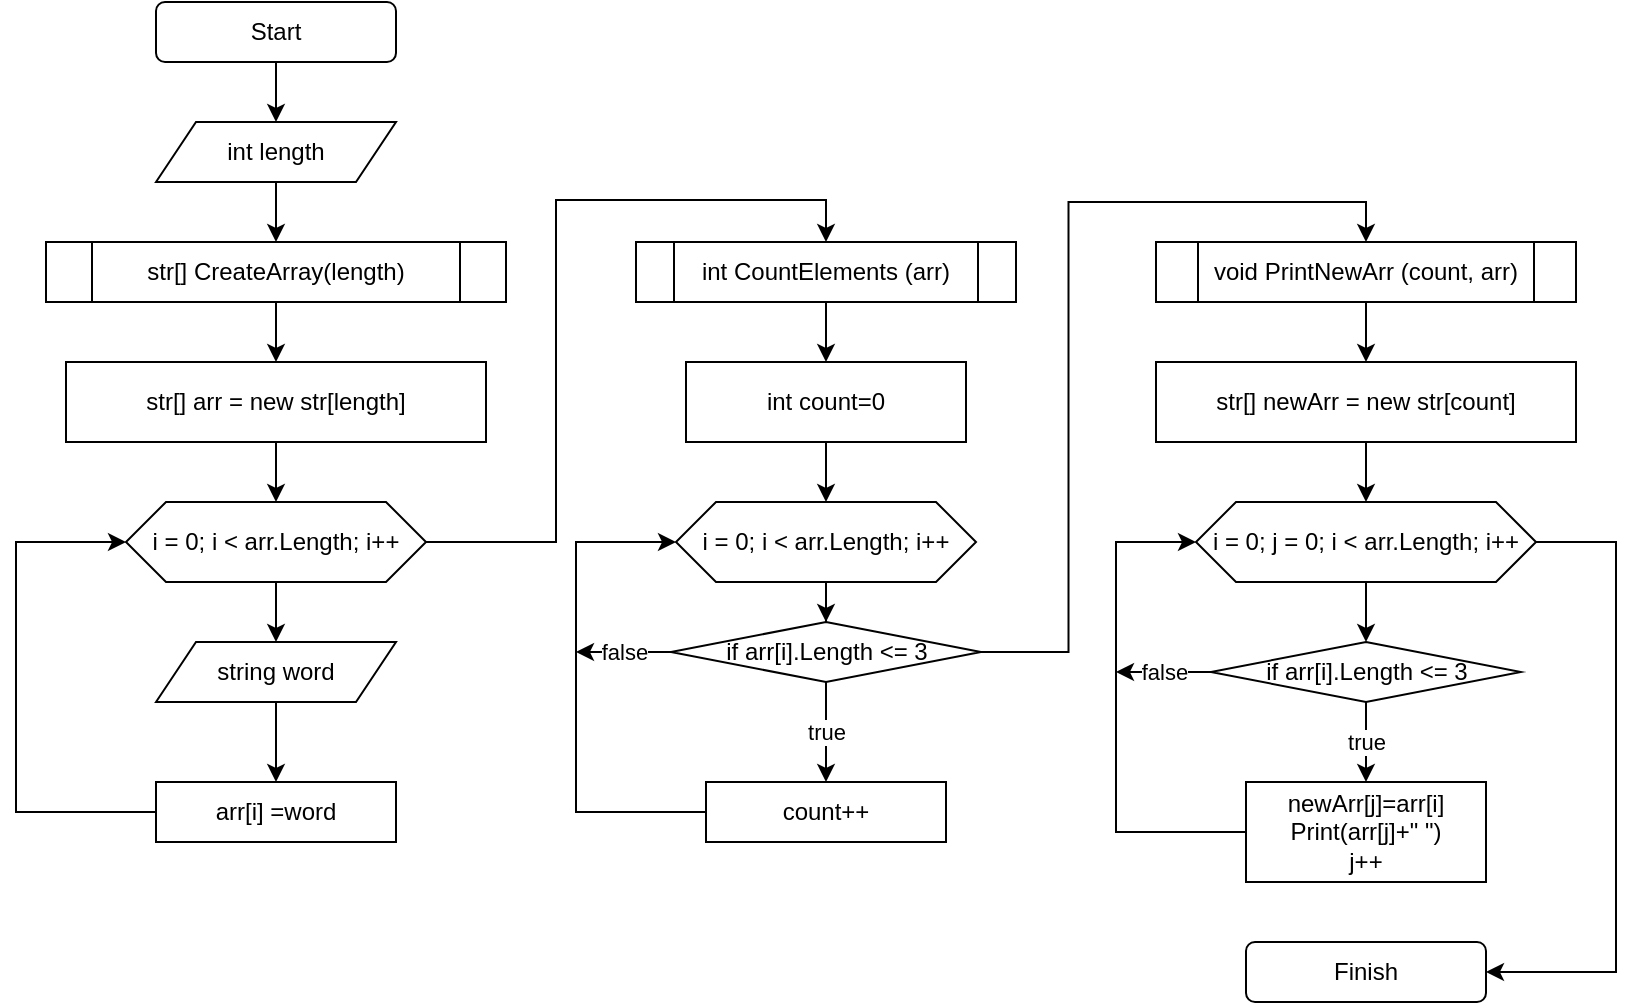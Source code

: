 <mxfile version="21.0.2" type="device"><diagram id="C5RBs43oDa-KdzZeNtuy" name="Page-1"><mxGraphModel dx="1354" dy="616" grid="1" gridSize="10" guides="1" tooltips="1" connect="1" arrows="1" fold="1" page="1" pageScale="1" pageWidth="827" pageHeight="1169" math="0" shadow="0"><root><mxCell id="WIyWlLk6GJQsqaUBKTNV-0"/><mxCell id="WIyWlLk6GJQsqaUBKTNV-1" parent="WIyWlLk6GJQsqaUBKTNV-0"/><mxCell id="VAmCHI70p-YaHI9gjNDA-6" value="" style="edgeStyle=orthogonalEdgeStyle;rounded=0;orthogonalLoop=1;jettySize=auto;html=1;entryX=0.5;entryY=0;entryDx=0;entryDy=0;" edge="1" parent="WIyWlLk6GJQsqaUBKTNV-1" source="WIyWlLk6GJQsqaUBKTNV-3" target="VAmCHI70p-YaHI9gjNDA-0"><mxGeometry relative="1" as="geometry"/></mxCell><mxCell id="WIyWlLk6GJQsqaUBKTNV-3" value="Start" style="rounded=1;whiteSpace=wrap;html=1;fontSize=12;glass=0;strokeWidth=1;shadow=0;" parent="WIyWlLk6GJQsqaUBKTNV-1" vertex="1"><mxGeometry x="90" y="30" width="120" height="30" as="geometry"/></mxCell><mxCell id="VAmCHI70p-YaHI9gjNDA-8" value="" style="edgeStyle=orthogonalEdgeStyle;rounded=0;orthogonalLoop=1;jettySize=auto;html=1;" edge="1" parent="WIyWlLk6GJQsqaUBKTNV-1" source="VAmCHI70p-YaHI9gjNDA-0" target="VAmCHI70p-YaHI9gjNDA-1"><mxGeometry relative="1" as="geometry"/></mxCell><mxCell id="VAmCHI70p-YaHI9gjNDA-0" value="int&amp;nbsp;length" style="shape=parallelogram;perimeter=parallelogramPerimeter;whiteSpace=wrap;html=1;fixedSize=1;" vertex="1" parent="WIyWlLk6GJQsqaUBKTNV-1"><mxGeometry x="90" y="90" width="120" height="30" as="geometry"/></mxCell><mxCell id="VAmCHI70p-YaHI9gjNDA-9" value="" style="edgeStyle=orthogonalEdgeStyle;rounded=0;orthogonalLoop=1;jettySize=auto;html=1;" edge="1" parent="WIyWlLk6GJQsqaUBKTNV-1" source="VAmCHI70p-YaHI9gjNDA-1" target="VAmCHI70p-YaHI9gjNDA-2"><mxGeometry relative="1" as="geometry"/></mxCell><mxCell id="VAmCHI70p-YaHI9gjNDA-1" value="str[]&amp;nbsp;CreateArray(length)" style="shape=process;whiteSpace=wrap;html=1;backgroundOutline=1;" vertex="1" parent="WIyWlLk6GJQsqaUBKTNV-1"><mxGeometry x="35" y="150" width="230" height="30" as="geometry"/></mxCell><mxCell id="VAmCHI70p-YaHI9gjNDA-10" value="" style="edgeStyle=orthogonalEdgeStyle;rounded=0;orthogonalLoop=1;jettySize=auto;html=1;" edge="1" parent="WIyWlLk6GJQsqaUBKTNV-1" source="VAmCHI70p-YaHI9gjNDA-2" target="VAmCHI70p-YaHI9gjNDA-4"><mxGeometry relative="1" as="geometry"/></mxCell><mxCell id="VAmCHI70p-YaHI9gjNDA-2" value="&lt;span lang=&quot;EN-US&quot;&gt;str[] arr = new str[length]&lt;/span&gt;" style="rounded=0;whiteSpace=wrap;html=1;" vertex="1" parent="WIyWlLk6GJQsqaUBKTNV-1"><mxGeometry x="45" y="210" width="210" height="40" as="geometry"/></mxCell><mxCell id="VAmCHI70p-YaHI9gjNDA-12" value="" style="edgeStyle=orthogonalEdgeStyle;rounded=0;orthogonalLoop=1;jettySize=auto;html=1;" edge="1" parent="WIyWlLk6GJQsqaUBKTNV-1" source="VAmCHI70p-YaHI9gjNDA-4" target="VAmCHI70p-YaHI9gjNDA-11"><mxGeometry relative="1" as="geometry"/></mxCell><mxCell id="VAmCHI70p-YaHI9gjNDA-26" style="edgeStyle=orthogonalEdgeStyle;rounded=0;orthogonalLoop=1;jettySize=auto;html=1;entryX=0.5;entryY=0;entryDx=0;entryDy=0;" edge="1" parent="WIyWlLk6GJQsqaUBKTNV-1" source="VAmCHI70p-YaHI9gjNDA-4" target="VAmCHI70p-YaHI9gjNDA-17"><mxGeometry relative="1" as="geometry"><Array as="points"><mxPoint x="290" y="300"/><mxPoint x="290" y="129"/><mxPoint x="425" y="129"/></Array></mxGeometry></mxCell><mxCell id="VAmCHI70p-YaHI9gjNDA-4" value="&lt;span lang=&quot;EN-US&quot;&gt;i = 0; i &amp;lt; arr.Length; i++&lt;/span&gt;" style="shape=hexagon;perimeter=hexagonPerimeter2;whiteSpace=wrap;html=1;fixedSize=1;" vertex="1" parent="WIyWlLk6GJQsqaUBKTNV-1"><mxGeometry x="75" y="280" width="150" height="40" as="geometry"/></mxCell><mxCell id="VAmCHI70p-YaHI9gjNDA-14" value="" style="edgeStyle=orthogonalEdgeStyle;rounded=0;orthogonalLoop=1;jettySize=auto;html=1;" edge="1" parent="WIyWlLk6GJQsqaUBKTNV-1" source="VAmCHI70p-YaHI9gjNDA-11" target="VAmCHI70p-YaHI9gjNDA-13"><mxGeometry relative="1" as="geometry"/></mxCell><mxCell id="VAmCHI70p-YaHI9gjNDA-11" value="&lt;span lang=&quot;EN-US&quot;&gt;string word&lt;/span&gt;" style="shape=parallelogram;perimeter=parallelogramPerimeter;whiteSpace=wrap;html=1;fixedSize=1;" vertex="1" parent="WIyWlLk6GJQsqaUBKTNV-1"><mxGeometry x="90" y="350" width="120" height="30" as="geometry"/></mxCell><mxCell id="VAmCHI70p-YaHI9gjNDA-13" value="&lt;span lang=&quot;EN-US&quot;&gt;arr[i] =word&lt;/span&gt;" style="rounded=0;whiteSpace=wrap;html=1;" vertex="1" parent="WIyWlLk6GJQsqaUBKTNV-1"><mxGeometry x="90" y="420" width="120" height="30" as="geometry"/></mxCell><mxCell id="VAmCHI70p-YaHI9gjNDA-15" value="" style="endArrow=classic;html=1;rounded=0;exitX=0;exitY=0.5;exitDx=0;exitDy=0;entryX=0;entryY=0.5;entryDx=0;entryDy=0;" edge="1" parent="WIyWlLk6GJQsqaUBKTNV-1" source="VAmCHI70p-YaHI9gjNDA-13" target="VAmCHI70p-YaHI9gjNDA-4"><mxGeometry width="50" height="50" relative="1" as="geometry"><mxPoint x="390" y="270" as="sourcePoint"/><mxPoint x="440" y="220" as="targetPoint"/><Array as="points"><mxPoint x="20" y="435"/><mxPoint x="20" y="300"/></Array></mxGeometry></mxCell><mxCell id="VAmCHI70p-YaHI9gjNDA-16" value="" style="edgeStyle=orthogonalEdgeStyle;rounded=0;orthogonalLoop=1;jettySize=auto;html=1;" edge="1" source="VAmCHI70p-YaHI9gjNDA-17" target="VAmCHI70p-YaHI9gjNDA-19" parent="WIyWlLk6GJQsqaUBKTNV-1"><mxGeometry relative="1" as="geometry"/></mxCell><mxCell id="VAmCHI70p-YaHI9gjNDA-17" value="int CountElements&amp;nbsp;(arr)" style="shape=process;whiteSpace=wrap;html=1;backgroundOutline=1;" vertex="1" parent="WIyWlLk6GJQsqaUBKTNV-1"><mxGeometry x="330" y="150" width="190" height="30" as="geometry"/></mxCell><mxCell id="VAmCHI70p-YaHI9gjNDA-18" value="" style="edgeStyle=orthogonalEdgeStyle;rounded=0;orthogonalLoop=1;jettySize=auto;html=1;" edge="1" source="VAmCHI70p-YaHI9gjNDA-19" target="VAmCHI70p-YaHI9gjNDA-20" parent="WIyWlLk6GJQsqaUBKTNV-1"><mxGeometry relative="1" as="geometry"/></mxCell><mxCell id="VAmCHI70p-YaHI9gjNDA-19" value="&lt;span lang=&quot;EN-US&quot;&gt;int count=0&lt;/span&gt;" style="rounded=0;whiteSpace=wrap;html=1;" vertex="1" parent="WIyWlLk6GJQsqaUBKTNV-1"><mxGeometry x="355" y="210" width="140" height="40" as="geometry"/></mxCell><mxCell id="VAmCHI70p-YaHI9gjNDA-22" value="" style="edgeStyle=orthogonalEdgeStyle;rounded=0;orthogonalLoop=1;jettySize=auto;html=1;" edge="1" parent="WIyWlLk6GJQsqaUBKTNV-1" source="VAmCHI70p-YaHI9gjNDA-20" target="VAmCHI70p-YaHI9gjNDA-21"><mxGeometry relative="1" as="geometry"/></mxCell><mxCell id="VAmCHI70p-YaHI9gjNDA-20" value="&lt;span lang=&quot;EN-US&quot;&gt;i = 0; i &amp;lt; arr.Length; i++&lt;/span&gt;" style="shape=hexagon;perimeter=hexagonPerimeter2;whiteSpace=wrap;html=1;fixedSize=1;" vertex="1" parent="WIyWlLk6GJQsqaUBKTNV-1"><mxGeometry x="350" y="280" width="150" height="40" as="geometry"/></mxCell><mxCell id="VAmCHI70p-YaHI9gjNDA-24" value="true" style="edgeStyle=orthogonalEdgeStyle;rounded=0;orthogonalLoop=1;jettySize=auto;html=1;" edge="1" parent="WIyWlLk6GJQsqaUBKTNV-1" source="VAmCHI70p-YaHI9gjNDA-21" target="VAmCHI70p-YaHI9gjNDA-23"><mxGeometry relative="1" as="geometry"/></mxCell><mxCell id="VAmCHI70p-YaHI9gjNDA-37" style="edgeStyle=orthogonalEdgeStyle;rounded=0;orthogonalLoop=1;jettySize=auto;html=1;entryX=0.5;entryY=0;entryDx=0;entryDy=0;" edge="1" parent="WIyWlLk6GJQsqaUBKTNV-1" source="VAmCHI70p-YaHI9gjNDA-21" target="VAmCHI70p-YaHI9gjNDA-28"><mxGeometry relative="1" as="geometry"/></mxCell><mxCell id="VAmCHI70p-YaHI9gjNDA-43" value="false" style="edgeStyle=orthogonalEdgeStyle;rounded=0;orthogonalLoop=1;jettySize=auto;html=1;" edge="1" parent="WIyWlLk6GJQsqaUBKTNV-1" source="VAmCHI70p-YaHI9gjNDA-21"><mxGeometry relative="1" as="geometry"><mxPoint x="300" y="355" as="targetPoint"/></mxGeometry></mxCell><mxCell id="VAmCHI70p-YaHI9gjNDA-21" value="&lt;span lang=&quot;EN-US&quot;&gt;if arr[i].Length &amp;lt;= 3&lt;/span&gt;" style="rhombus;whiteSpace=wrap;html=1;" vertex="1" parent="WIyWlLk6GJQsqaUBKTNV-1"><mxGeometry x="347.5" y="340" width="155" height="30" as="geometry"/></mxCell><mxCell id="VAmCHI70p-YaHI9gjNDA-25" style="edgeStyle=orthogonalEdgeStyle;rounded=0;orthogonalLoop=1;jettySize=auto;html=1;entryX=0;entryY=0.5;entryDx=0;entryDy=0;" edge="1" parent="WIyWlLk6GJQsqaUBKTNV-1" source="VAmCHI70p-YaHI9gjNDA-23" target="VAmCHI70p-YaHI9gjNDA-20"><mxGeometry relative="1" as="geometry"><Array as="points"><mxPoint x="300" y="435"/><mxPoint x="300" y="300"/></Array></mxGeometry></mxCell><mxCell id="VAmCHI70p-YaHI9gjNDA-23" value="count++" style="whiteSpace=wrap;html=1;" vertex="1" parent="WIyWlLk6GJQsqaUBKTNV-1"><mxGeometry x="365" y="420" width="120" height="30" as="geometry"/></mxCell><mxCell id="VAmCHI70p-YaHI9gjNDA-27" value="" style="edgeStyle=orthogonalEdgeStyle;rounded=0;orthogonalLoop=1;jettySize=auto;html=1;" edge="1" source="VAmCHI70p-YaHI9gjNDA-28" target="VAmCHI70p-YaHI9gjNDA-30" parent="WIyWlLk6GJQsqaUBKTNV-1"><mxGeometry relative="1" as="geometry"/></mxCell><mxCell id="VAmCHI70p-YaHI9gjNDA-28" value="&lt;span lang=&quot;EN-US&quot;&gt;void PrintNewArr (count, arr)&lt;/span&gt;" style="shape=process;whiteSpace=wrap;html=1;backgroundOutline=1;" vertex="1" parent="WIyWlLk6GJQsqaUBKTNV-1"><mxGeometry x="590" y="150" width="210" height="30" as="geometry"/></mxCell><mxCell id="VAmCHI70p-YaHI9gjNDA-29" value="" style="edgeStyle=orthogonalEdgeStyle;rounded=0;orthogonalLoop=1;jettySize=auto;html=1;" edge="1" source="VAmCHI70p-YaHI9gjNDA-30" target="VAmCHI70p-YaHI9gjNDA-32" parent="WIyWlLk6GJQsqaUBKTNV-1"><mxGeometry relative="1" as="geometry"/></mxCell><mxCell id="VAmCHI70p-YaHI9gjNDA-30" value="&lt;span lang=&quot;EN-US&quot;&gt;str[] newArr = new str[count]&lt;/span&gt;" style="rounded=0;whiteSpace=wrap;html=1;" vertex="1" parent="WIyWlLk6GJQsqaUBKTNV-1"><mxGeometry x="590" y="210" width="210" height="40" as="geometry"/></mxCell><mxCell id="VAmCHI70p-YaHI9gjNDA-31" value="" style="edgeStyle=orthogonalEdgeStyle;rounded=0;orthogonalLoop=1;jettySize=auto;html=1;" edge="1" source="VAmCHI70p-YaHI9gjNDA-32" target="VAmCHI70p-YaHI9gjNDA-34" parent="WIyWlLk6GJQsqaUBKTNV-1"><mxGeometry relative="1" as="geometry"/></mxCell><mxCell id="VAmCHI70p-YaHI9gjNDA-32" value="&lt;span lang=&quot;EN-US&quot;&gt;i = 0; j = 0; i &amp;lt; arr.Length; i++&lt;/span&gt;" style="shape=hexagon;perimeter=hexagonPerimeter2;whiteSpace=wrap;html=1;fixedSize=1;" vertex="1" parent="WIyWlLk6GJQsqaUBKTNV-1"><mxGeometry x="610" y="280" width="170" height="40" as="geometry"/></mxCell><mxCell id="VAmCHI70p-YaHI9gjNDA-33" value="true" style="edgeStyle=orthogonalEdgeStyle;rounded=0;orthogonalLoop=1;jettySize=auto;html=1;" edge="1" source="VAmCHI70p-YaHI9gjNDA-34" target="VAmCHI70p-YaHI9gjNDA-36" parent="WIyWlLk6GJQsqaUBKTNV-1"><mxGeometry relative="1" as="geometry"/></mxCell><mxCell id="VAmCHI70p-YaHI9gjNDA-39" style="edgeStyle=orthogonalEdgeStyle;rounded=0;orthogonalLoop=1;jettySize=auto;html=1;entryX=1;entryY=0.5;entryDx=0;entryDy=0;exitX=1;exitY=0.5;exitDx=0;exitDy=0;" edge="1" parent="WIyWlLk6GJQsqaUBKTNV-1" source="VAmCHI70p-YaHI9gjNDA-32" target="VAmCHI70p-YaHI9gjNDA-38"><mxGeometry relative="1" as="geometry"><Array as="points"><mxPoint x="820" y="300"/><mxPoint x="820" y="515"/></Array></mxGeometry></mxCell><mxCell id="VAmCHI70p-YaHI9gjNDA-45" value="false" style="edgeStyle=orthogonalEdgeStyle;rounded=0;orthogonalLoop=1;jettySize=auto;html=1;" edge="1" parent="WIyWlLk6GJQsqaUBKTNV-1" source="VAmCHI70p-YaHI9gjNDA-34"><mxGeometry relative="1" as="geometry"><mxPoint x="570" y="365" as="targetPoint"/></mxGeometry></mxCell><mxCell id="VAmCHI70p-YaHI9gjNDA-34" value="&lt;span lang=&quot;EN-US&quot;&gt;if arr[i].Length &amp;lt;= 3&lt;/span&gt;" style="rhombus;whiteSpace=wrap;html=1;" vertex="1" parent="WIyWlLk6GJQsqaUBKTNV-1"><mxGeometry x="617.5" y="350" width="155" height="30" as="geometry"/></mxCell><mxCell id="VAmCHI70p-YaHI9gjNDA-35" style="edgeStyle=orthogonalEdgeStyle;rounded=0;orthogonalLoop=1;jettySize=auto;html=1;entryX=0;entryY=0.5;entryDx=0;entryDy=0;" edge="1" source="VAmCHI70p-YaHI9gjNDA-36" target="VAmCHI70p-YaHI9gjNDA-32" parent="WIyWlLk6GJQsqaUBKTNV-1"><mxGeometry relative="1" as="geometry"><Array as="points"><mxPoint x="570" y="445"/><mxPoint x="570" y="300"/></Array></mxGeometry></mxCell><mxCell id="VAmCHI70p-YaHI9gjNDA-36" value="&lt;span lang=&quot;EN-US&quot;&gt;newArr[j]=arr[i]&lt;br&gt;Print(arr[j]+&quot; &quot;)&lt;br&gt;&lt;/span&gt;j++" style="whiteSpace=wrap;html=1;" vertex="1" parent="WIyWlLk6GJQsqaUBKTNV-1"><mxGeometry x="635" y="420" width="120" height="50" as="geometry"/></mxCell><mxCell id="VAmCHI70p-YaHI9gjNDA-38" value="Finish" style="rounded=1;whiteSpace=wrap;html=1;" vertex="1" parent="WIyWlLk6GJQsqaUBKTNV-1"><mxGeometry x="635" y="500" width="120" height="30" as="geometry"/></mxCell></root></mxGraphModel></diagram></mxfile>
